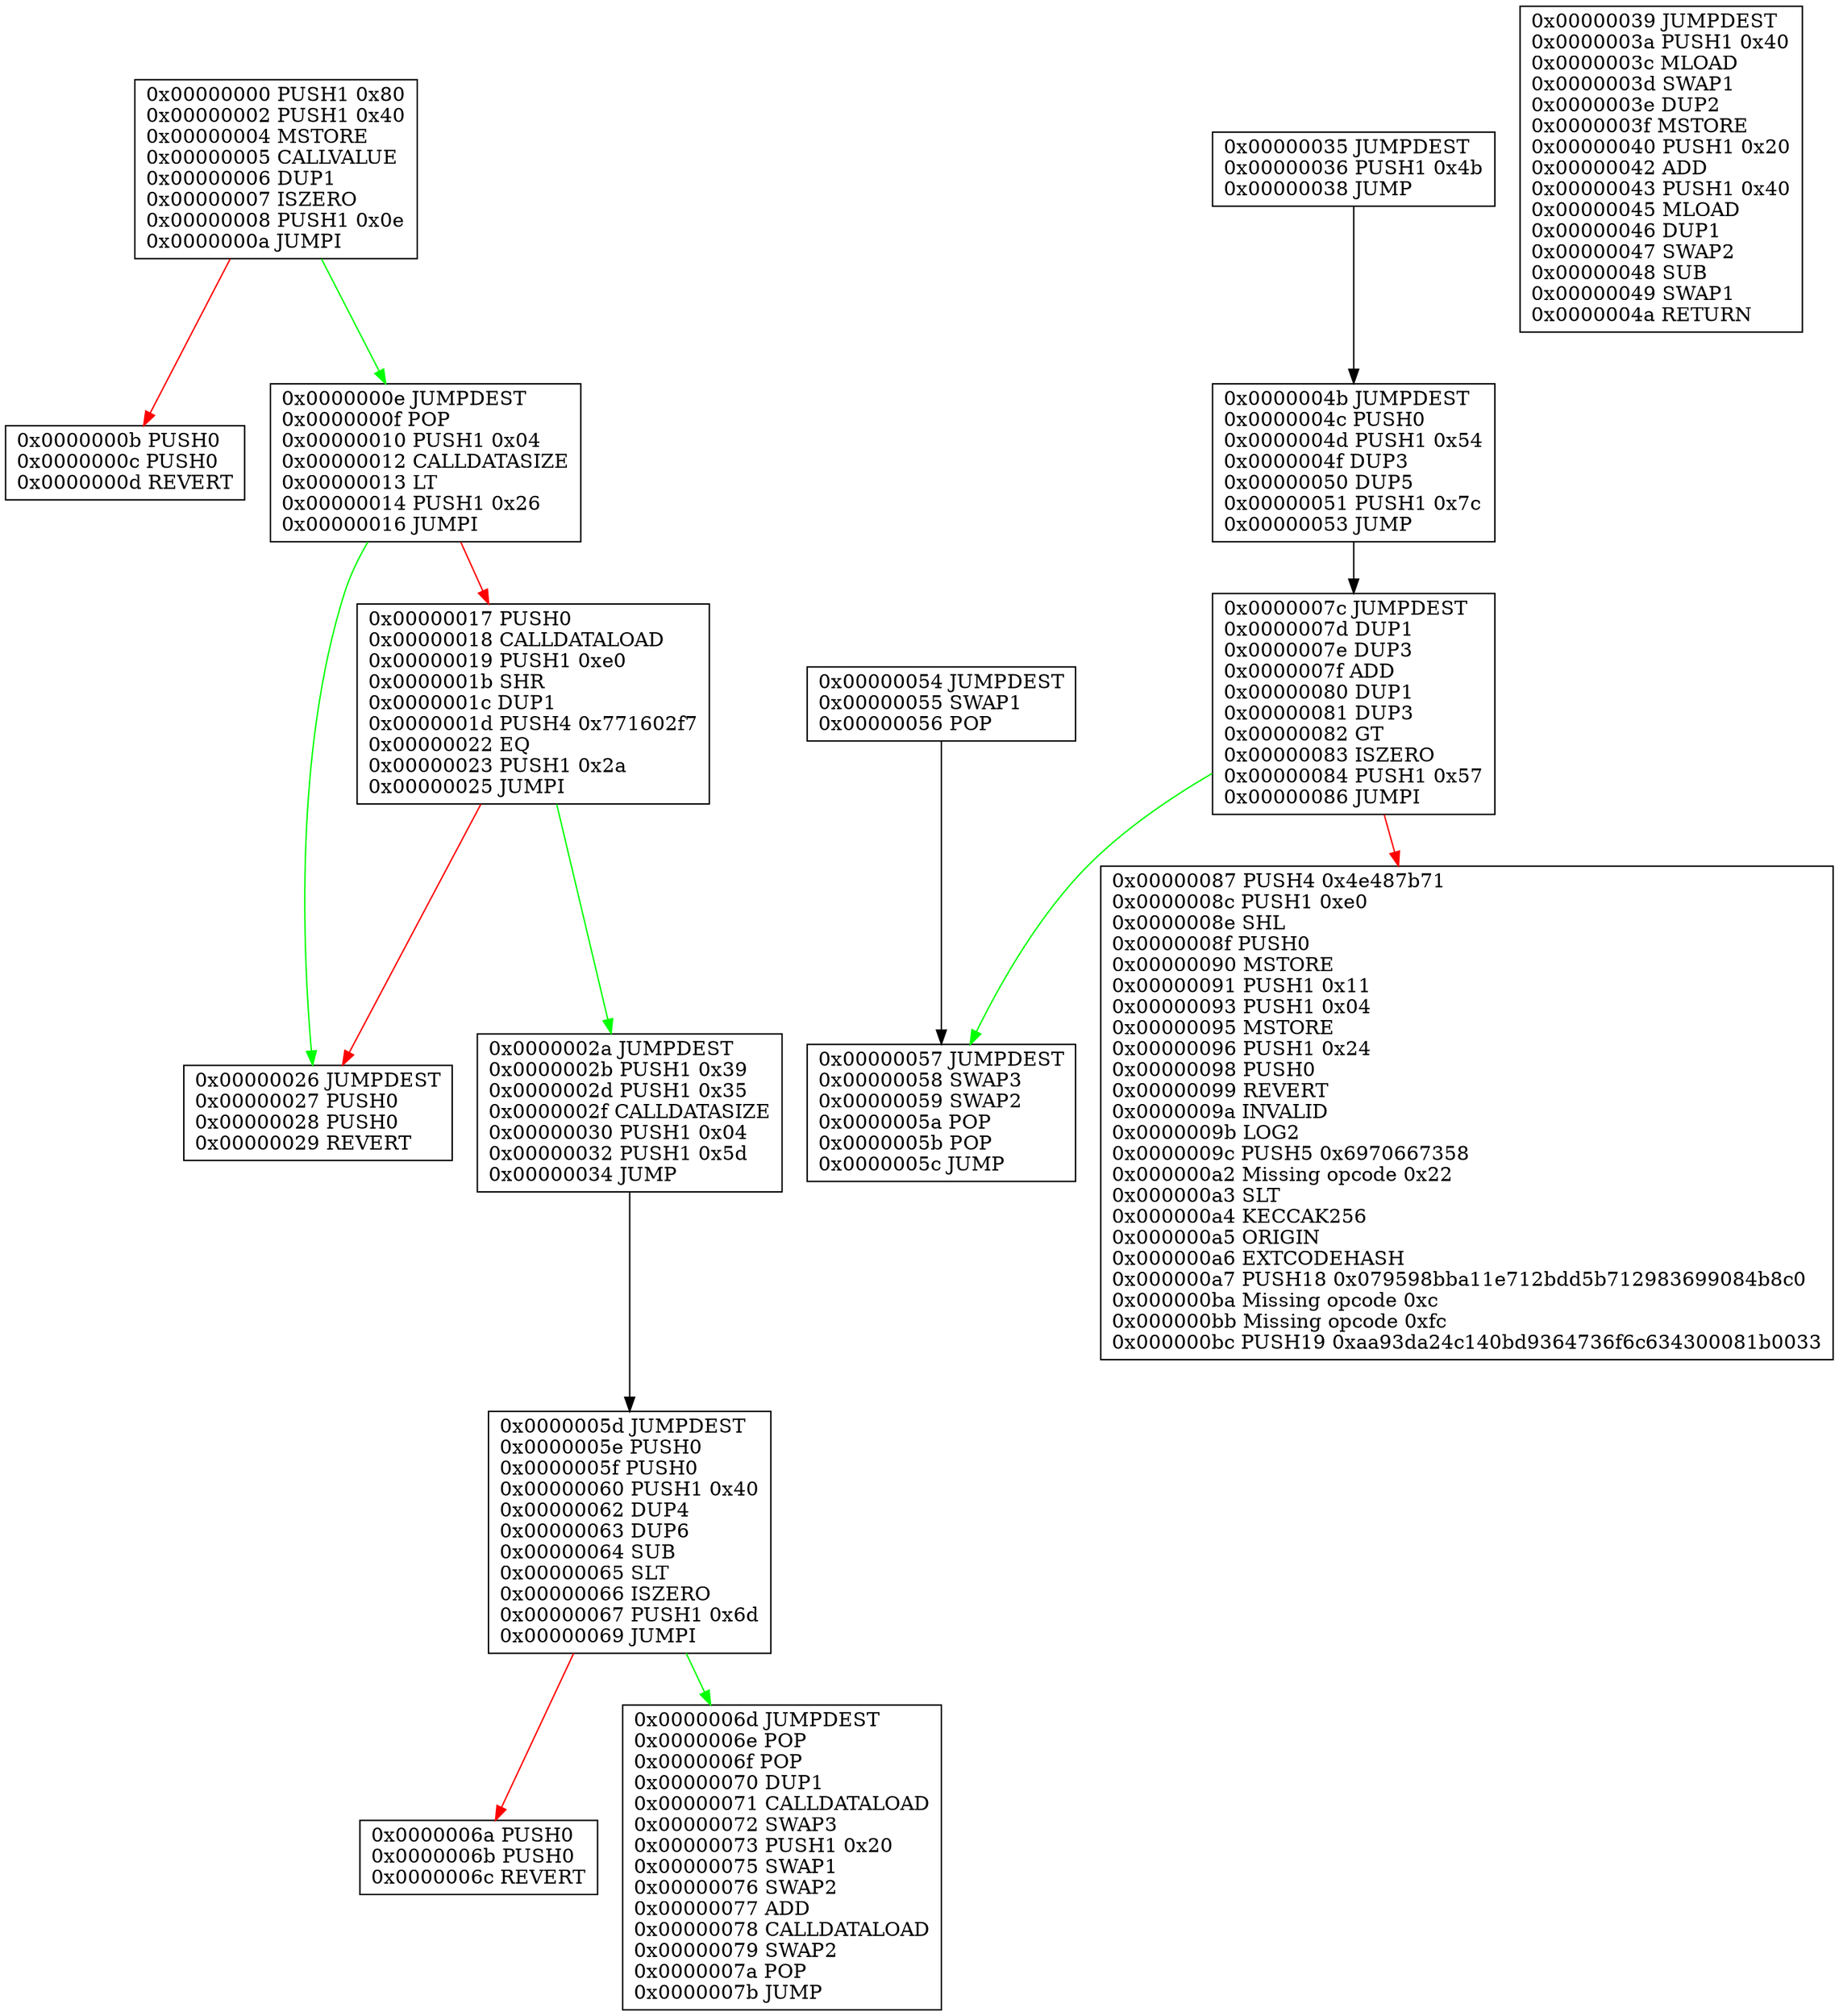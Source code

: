 digraph cfg {
rankdir = TB;
size = "240"
graph[fontname = Courier, fontsize = 14.0, labeljust = l, nojustify = true];node[shape = record];
"0x0"[label="0x00000000 PUSH1 0x80\l0x00000002 PUSH1 0x40\l0x00000004 MSTORE\l0x00000005 CALLVALUE\l0x00000006 DUP1\l0x00000007 ISZERO\l0x00000008 PUSH1 0x0e\l0x0000000a JUMPI\l",style=filled,fillcolor=white];
"0x0" -> "0xb" [label="",color="red"];
"0x0" -> "0xe" [label="",color="green"];
"0xb"[label="0x0000000b PUSH0\l0x0000000c PUSH0\l0x0000000d REVERT\l",style=filled,fillcolor=white];
"0xe"[label="0x0000000e JUMPDEST\l0x0000000f POP\l0x00000010 PUSH1 0x04\l0x00000012 CALLDATASIZE\l0x00000013 LT\l0x00000014 PUSH1 0x26\l0x00000016 JUMPI\l",style=filled,fillcolor=white];
"0xe" -> "0x17" [label="",color="red"];
"0xe" -> "0x26" [label="",color="green"];
"0x17"[label="0x00000017 PUSH0\l0x00000018 CALLDATALOAD\l0x00000019 PUSH1 0xe0\l0x0000001b SHR\l0x0000001c DUP1\l0x0000001d PUSH4 0x771602f7\l0x00000022 EQ\l0x00000023 PUSH1 0x2a\l0x00000025 JUMPI\l",style=filled,fillcolor=white];
"0x17" -> "0x26" [label="",color="red"];
"0x17" -> "0x2a" [label="",color="green"];
"0x26"[label="0x00000026 JUMPDEST\l0x00000027 PUSH0\l0x00000028 PUSH0\l0x00000029 REVERT\l",style=filled,fillcolor=white];
"0x2a"[label="0x0000002a JUMPDEST\l0x0000002b PUSH1 0x39\l0x0000002d PUSH1 0x35\l0x0000002f CALLDATASIZE\l0x00000030 PUSH1 0x04\l0x00000032 PUSH1 0x5d\l0x00000034 JUMP\l",style=filled,fillcolor=white];
"0x2a" -> "0x5d" [label="",color="black"];
"0x35"[label="0x00000035 JUMPDEST\l0x00000036 PUSH1 0x4b\l0x00000038 JUMP\l",style=filled,fillcolor=white];
"0x35" -> "0x4b" [label="",color="black"];
"0x39"[label="0x00000039 JUMPDEST\l0x0000003a PUSH1 0x40\l0x0000003c MLOAD\l0x0000003d SWAP1\l0x0000003e DUP2\l0x0000003f MSTORE\l0x00000040 PUSH1 0x20\l0x00000042 ADD\l0x00000043 PUSH1 0x40\l0x00000045 MLOAD\l0x00000046 DUP1\l0x00000047 SWAP2\l0x00000048 SUB\l0x00000049 SWAP1\l0x0000004a RETURN\l",style=filled,fillcolor=white];
"0x4b"[label="0x0000004b JUMPDEST\l0x0000004c PUSH0\l0x0000004d PUSH1 0x54\l0x0000004f DUP3\l0x00000050 DUP5\l0x00000051 PUSH1 0x7c\l0x00000053 JUMP\l",style=filled,fillcolor=white];
"0x4b" -> "0x7c" [label="",color="black"];
"0x54"[label="0x00000054 JUMPDEST\l0x00000055 SWAP1\l0x00000056 POP\l",style=filled,fillcolor=white];
"0x54" -> "0x57" [label="",color="black"];
"0x57"[label="0x00000057 JUMPDEST\l0x00000058 SWAP3\l0x00000059 SWAP2\l0x0000005a POP\l0x0000005b POP\l0x0000005c JUMP\l",style=filled,fillcolor=white];
"0x5d"[label="0x0000005d JUMPDEST\l0x0000005e PUSH0\l0x0000005f PUSH0\l0x00000060 PUSH1 0x40\l0x00000062 DUP4\l0x00000063 DUP6\l0x00000064 SUB\l0x00000065 SLT\l0x00000066 ISZERO\l0x00000067 PUSH1 0x6d\l0x00000069 JUMPI\l",style=filled,fillcolor=white];
"0x5d" -> "0x6a" [label="",color="red"];
"0x5d" -> "0x6d" [label="",color="green"];
"0x6a"[label="0x0000006a PUSH0\l0x0000006b PUSH0\l0x0000006c REVERT\l",style=filled,fillcolor=white];
"0x6d"[label="0x0000006d JUMPDEST\l0x0000006e POP\l0x0000006f POP\l0x00000070 DUP1\l0x00000071 CALLDATALOAD\l0x00000072 SWAP3\l0x00000073 PUSH1 0x20\l0x00000075 SWAP1\l0x00000076 SWAP2\l0x00000077 ADD\l0x00000078 CALLDATALOAD\l0x00000079 SWAP2\l0x0000007a POP\l0x0000007b JUMP\l",style=filled,fillcolor=white];
"0x7c"[label="0x0000007c JUMPDEST\l0x0000007d DUP1\l0x0000007e DUP3\l0x0000007f ADD\l0x00000080 DUP1\l0x00000081 DUP3\l0x00000082 GT\l0x00000083 ISZERO\l0x00000084 PUSH1 0x57\l0x00000086 JUMPI\l",style=filled,fillcolor=white];
"0x7c" -> "0x87" [label="",color="red"];
"0x7c" -> "0x57" [label="",color="green"];
"0x87"[label="0x00000087 PUSH4 0x4e487b71\l0x0000008c PUSH1 0xe0\l0x0000008e SHL\l0x0000008f PUSH0\l0x00000090 MSTORE\l0x00000091 PUSH1 0x11\l0x00000093 PUSH1 0x04\l0x00000095 MSTORE\l0x00000096 PUSH1 0x24\l0x00000098 PUSH0\l0x00000099 REVERT\l0x0000009a INVALID\l0x0000009b LOG2\l0x0000009c PUSH5 0x6970667358\l0x000000a2 Missing opcode 0x22\l0x000000a3 SLT\l0x000000a4 KECCAK256\l0x000000a5 ORIGIN\l0x000000a6 EXTCODEHASH\l0x000000a7 PUSH18 0x079598bba11e712bdd5b712983699084b8c0\l0x000000ba Missing opcode 0xc\l0x000000bb Missing opcode 0xfc\l0x000000bc PUSH19 0xaa93da24c140bd9364736f6c634300081b0033\l",style=filled,fillcolor=white];
}
